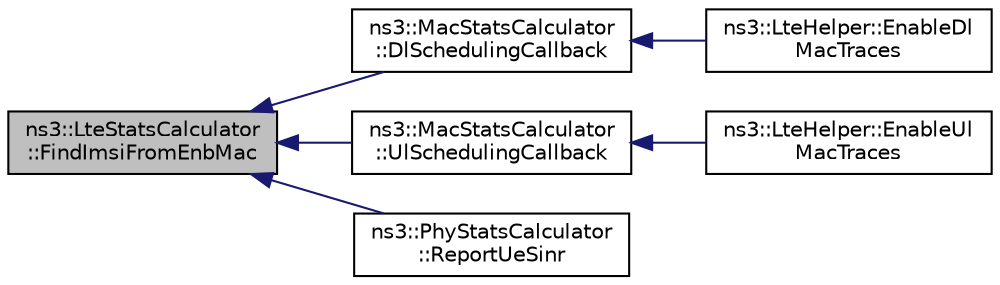 digraph "ns3::LteStatsCalculator::FindImsiFromEnbMac"
{
  edge [fontname="Helvetica",fontsize="10",labelfontname="Helvetica",labelfontsize="10"];
  node [fontname="Helvetica",fontsize="10",shape=record];
  rankdir="LR";
  Node1 [label="ns3::LteStatsCalculator\l::FindImsiFromEnbMac",height=0.2,width=0.4,color="black", fillcolor="grey75", style="filled", fontcolor="black"];
  Node1 -> Node2 [dir="back",color="midnightblue",fontsize="10",style="solid"];
  Node2 [label="ns3::MacStatsCalculator\l::DlSchedulingCallback",height=0.2,width=0.4,color="black", fillcolor="white", style="filled",URL="$dc/da6/classns3_1_1MacStatsCalculator.html#a0be474ae585c5669b37a33a0584e68ab"];
  Node2 -> Node3 [dir="back",color="midnightblue",fontsize="10",style="solid"];
  Node3 [label="ns3::LteHelper::EnableDl\lMacTraces",height=0.2,width=0.4,color="black", fillcolor="white", style="filled",URL="$d6/d63/classns3_1_1LteHelper.html#aca02df5d8852bf9721b1541707dcd84f"];
  Node1 -> Node4 [dir="back",color="midnightblue",fontsize="10",style="solid"];
  Node4 [label="ns3::MacStatsCalculator\l::UlSchedulingCallback",height=0.2,width=0.4,color="black", fillcolor="white", style="filled",URL="$dc/da6/classns3_1_1MacStatsCalculator.html#aeb1afcd5f47a1df9d1764f80ea9926d6"];
  Node4 -> Node5 [dir="back",color="midnightblue",fontsize="10",style="solid"];
  Node5 [label="ns3::LteHelper::EnableUl\lMacTraces",height=0.2,width=0.4,color="black", fillcolor="white", style="filled",URL="$d6/d63/classns3_1_1LteHelper.html#ad6d528e87c4f4089fc2679f31b2c90ff"];
  Node1 -> Node6 [dir="back",color="midnightblue",fontsize="10",style="solid"];
  Node6 [label="ns3::PhyStatsCalculator\l::ReportUeSinr",height=0.2,width=0.4,color="black", fillcolor="white", style="filled",URL="$de/d00/classns3_1_1PhyStatsCalculator.html#a42a54459bcfaeffa2ab9702e11c2688a"];
}
